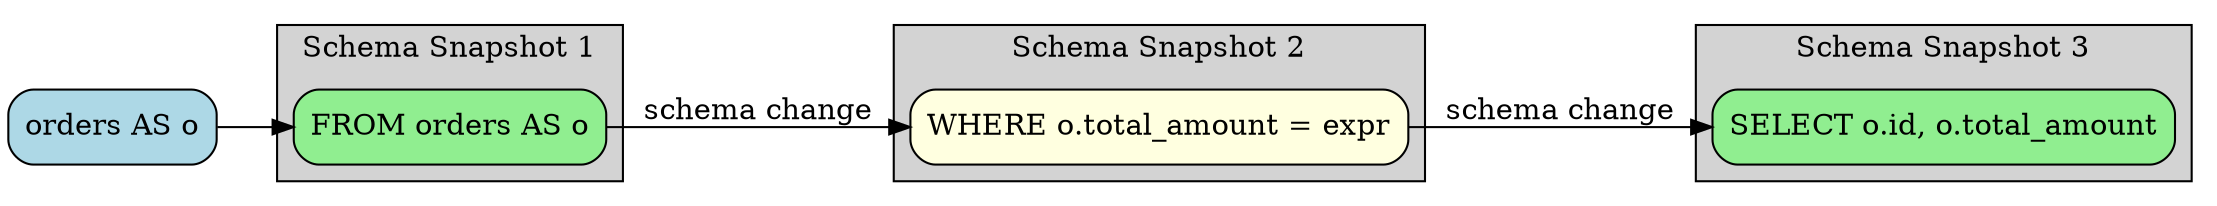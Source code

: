 digraph sqloflow {
  rankdir=LR;
  node [shape=box, style=rounded];

  // Schema view with snapshots
  node_0 [label="orders AS o", fillcolor=lightblue, style="filled,rounded"];
  subgraph cluster_0 {
    label="Schema Snapshot 1";
    style=filled;
    fillcolor=lightgray;
    // Relations: o
    node_1 [label="FROM orders AS o", fillcolor=lightgreen, style="filled,rounded"];
  }
  subgraph cluster_1 {
    label="Schema Snapshot 2";
    style=filled;
    fillcolor=lightgray;
    // Relations: o
    node_2 [label="WHERE o.total_amount = expr", fillcolor=lightyellow, style="filled,rounded"];
  }
  subgraph cluster_2 {
    label="Schema Snapshot 3";
    style=filled;
    fillcolor=lightgray;
    // Relations: _result
    node_3 [label="SELECT o.id, o.total_amount", fillcolor=lightgreen, style="filled,rounded"];
  }

  // Schema transformation edges
  node_0 -> node_1 [color=black];
  node_1 -> node_2 [color=black, label="schema change"];
  node_2 -> node_3 [color=black, label="schema change"];
}
